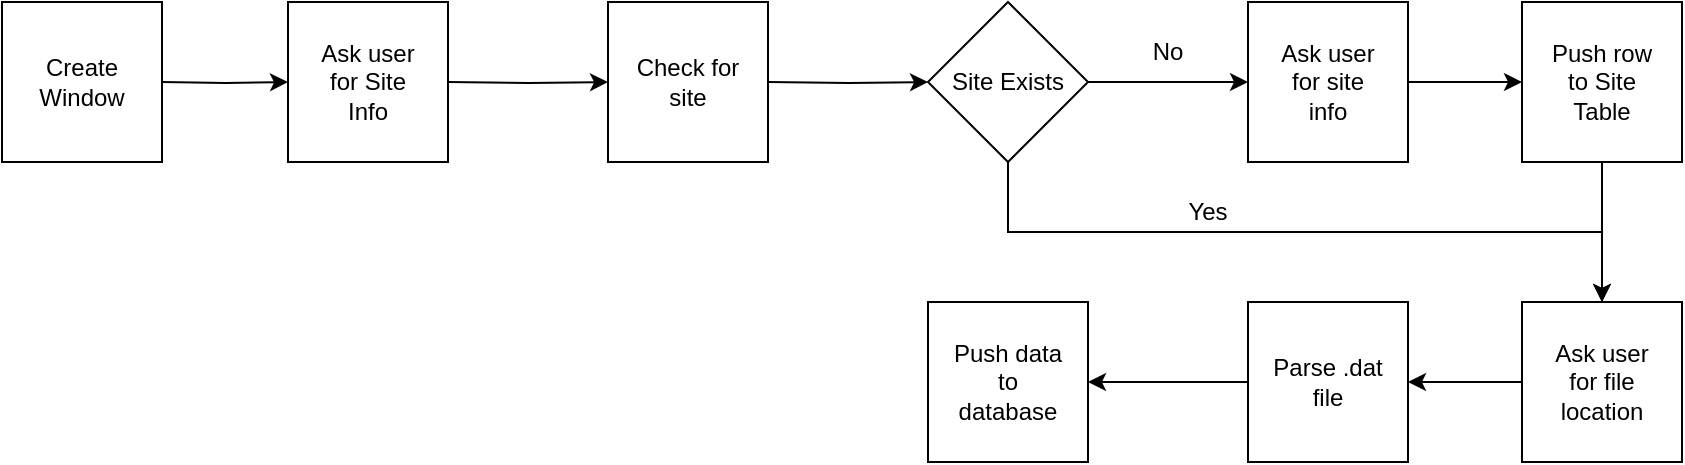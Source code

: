 <mxfile version="24.7.17">
  <diagram name="Page-1" id="I49Cfbttku3EwP5haJHC">
    <mxGraphModel dx="875" dy="515" grid="1" gridSize="10" guides="1" tooltips="1" connect="1" arrows="1" fold="1" page="1" pageScale="1" pageWidth="850" pageHeight="1100" math="0" shadow="0">
      <root>
        <mxCell id="0" />
        <mxCell id="1" parent="0" />
        <mxCell id="ijdziHkgeL6nkpKCfi1E-9" value="" style="whiteSpace=wrap;html=1;aspect=fixed;" vertex="1" parent="1">
          <mxGeometry x="303" width="80" height="80" as="geometry" />
        </mxCell>
        <mxCell id="ijdziHkgeL6nkpKCfi1E-8" value="" style="whiteSpace=wrap;html=1;aspect=fixed;" vertex="1" parent="1">
          <mxGeometry x="143" width="80" height="80" as="geometry" />
        </mxCell>
        <mxCell id="ijdziHkgeL6nkpKCfi1E-7" value="" style="whiteSpace=wrap;html=1;aspect=fixed;" vertex="1" parent="1">
          <mxGeometry width="80" height="80" as="geometry" />
        </mxCell>
        <mxCell id="ijdziHkgeL6nkpKCfi1E-14" style="edgeStyle=orthogonalEdgeStyle;rounded=0;orthogonalLoop=1;jettySize=auto;html=1;entryX=0;entryY=0.5;entryDx=0;entryDy=0;" edge="1" parent="1" target="ijdziHkgeL6nkpKCfi1E-8">
          <mxGeometry relative="1" as="geometry">
            <mxPoint x="80" y="40" as="sourcePoint" />
          </mxGeometry>
        </mxCell>
        <mxCell id="ijdziHkgeL6nkpKCfi1E-2" value="Create Window" style="text;html=1;align=center;verticalAlign=middle;whiteSpace=wrap;rounded=0;" vertex="1" parent="1">
          <mxGeometry x="10" y="25" width="60" height="30" as="geometry" />
        </mxCell>
        <mxCell id="ijdziHkgeL6nkpKCfi1E-15" style="edgeStyle=orthogonalEdgeStyle;rounded=0;orthogonalLoop=1;jettySize=auto;html=1;entryX=0;entryY=0.5;entryDx=0;entryDy=0;" edge="1" parent="1" target="ijdziHkgeL6nkpKCfi1E-9">
          <mxGeometry relative="1" as="geometry">
            <mxPoint x="223" y="40" as="sourcePoint" />
          </mxGeometry>
        </mxCell>
        <mxCell id="ijdziHkgeL6nkpKCfi1E-4" value="Ask user for Site Info" style="text;html=1;align=center;verticalAlign=middle;whiteSpace=wrap;rounded=0;" vertex="1" parent="1">
          <mxGeometry x="153" y="25" width="60" height="30" as="geometry" />
        </mxCell>
        <mxCell id="ijdziHkgeL6nkpKCfi1E-16" style="edgeStyle=orthogonalEdgeStyle;rounded=0;orthogonalLoop=1;jettySize=auto;html=1;entryX=0;entryY=0.5;entryDx=0;entryDy=0;" edge="1" parent="1" target="ijdziHkgeL6nkpKCfi1E-12">
          <mxGeometry relative="1" as="geometry">
            <mxPoint x="383" y="40" as="sourcePoint" />
          </mxGeometry>
        </mxCell>
        <mxCell id="ijdziHkgeL6nkpKCfi1E-6" value="Check for site" style="text;html=1;align=center;verticalAlign=middle;whiteSpace=wrap;rounded=0;" vertex="1" parent="1">
          <mxGeometry x="313" y="25" width="60" height="30" as="geometry" />
        </mxCell>
        <mxCell id="ijdziHkgeL6nkpKCfi1E-19" style="edgeStyle=orthogonalEdgeStyle;rounded=0;orthogonalLoop=1;jettySize=auto;html=1;exitX=1;exitY=0.5;exitDx=0;exitDy=0;entryX=0;entryY=0.5;entryDx=0;entryDy=0;" edge="1" parent="1" source="ijdziHkgeL6nkpKCfi1E-12" target="ijdziHkgeL6nkpKCfi1E-17">
          <mxGeometry relative="1" as="geometry" />
        </mxCell>
        <mxCell id="ijdziHkgeL6nkpKCfi1E-29" style="edgeStyle=orthogonalEdgeStyle;rounded=0;orthogonalLoop=1;jettySize=auto;html=1;exitX=0.5;exitY=1;exitDx=0;exitDy=0;entryX=0.5;entryY=0;entryDx=0;entryDy=0;" edge="1" parent="1" source="ijdziHkgeL6nkpKCfi1E-12" target="ijdziHkgeL6nkpKCfi1E-24">
          <mxGeometry relative="1" as="geometry" />
        </mxCell>
        <mxCell id="ijdziHkgeL6nkpKCfi1E-12" value="" style="rhombus;whiteSpace=wrap;html=1;" vertex="1" parent="1">
          <mxGeometry x="463" width="80" height="80" as="geometry" />
        </mxCell>
        <mxCell id="ijdziHkgeL6nkpKCfi1E-13" value="Site Exists" style="text;html=1;align=center;verticalAlign=middle;whiteSpace=wrap;rounded=0;" vertex="1" parent="1">
          <mxGeometry x="473" y="25" width="60" height="30" as="geometry" />
        </mxCell>
        <mxCell id="ijdziHkgeL6nkpKCfi1E-23" style="edgeStyle=orthogonalEdgeStyle;rounded=0;orthogonalLoop=1;jettySize=auto;html=1;exitX=1;exitY=0.5;exitDx=0;exitDy=0;entryX=0;entryY=0.5;entryDx=0;entryDy=0;" edge="1" parent="1" source="ijdziHkgeL6nkpKCfi1E-17" target="ijdziHkgeL6nkpKCfi1E-21">
          <mxGeometry relative="1" as="geometry" />
        </mxCell>
        <mxCell id="ijdziHkgeL6nkpKCfi1E-17" value="" style="whiteSpace=wrap;html=1;aspect=fixed;" vertex="1" parent="1">
          <mxGeometry x="623" width="80" height="80" as="geometry" />
        </mxCell>
        <mxCell id="ijdziHkgeL6nkpKCfi1E-18" value="Ask user for site info" style="text;html=1;align=center;verticalAlign=middle;whiteSpace=wrap;rounded=0;" vertex="1" parent="1">
          <mxGeometry x="633" y="25" width="60" height="30" as="geometry" />
        </mxCell>
        <mxCell id="ijdziHkgeL6nkpKCfi1E-20" value="No" style="text;html=1;align=center;verticalAlign=middle;whiteSpace=wrap;rounded=0;" vertex="1" parent="1">
          <mxGeometry x="553" y="10" width="60" height="30" as="geometry" />
        </mxCell>
        <mxCell id="ijdziHkgeL6nkpKCfi1E-28" style="edgeStyle=orthogonalEdgeStyle;rounded=0;orthogonalLoop=1;jettySize=auto;html=1;exitX=0.5;exitY=1;exitDx=0;exitDy=0;entryX=0.5;entryY=0;entryDx=0;entryDy=0;" edge="1" parent="1" source="ijdziHkgeL6nkpKCfi1E-21" target="ijdziHkgeL6nkpKCfi1E-24">
          <mxGeometry relative="1" as="geometry" />
        </mxCell>
        <mxCell id="ijdziHkgeL6nkpKCfi1E-21" value="" style="whiteSpace=wrap;html=1;aspect=fixed;" vertex="1" parent="1">
          <mxGeometry x="760" width="80" height="80" as="geometry" />
        </mxCell>
        <mxCell id="ijdziHkgeL6nkpKCfi1E-22" value="Push row to Site Table" style="text;html=1;align=center;verticalAlign=middle;whiteSpace=wrap;rounded=0;" vertex="1" parent="1">
          <mxGeometry x="770" y="25" width="60" height="30" as="geometry" />
        </mxCell>
        <mxCell id="ijdziHkgeL6nkpKCfi1E-35" style="edgeStyle=orthogonalEdgeStyle;rounded=0;orthogonalLoop=1;jettySize=auto;html=1;exitX=0;exitY=0.5;exitDx=0;exitDy=0;entryX=1;entryY=0.5;entryDx=0;entryDy=0;" edge="1" parent="1" source="ijdziHkgeL6nkpKCfi1E-24" target="ijdziHkgeL6nkpKCfi1E-30">
          <mxGeometry relative="1" as="geometry" />
        </mxCell>
        <mxCell id="ijdziHkgeL6nkpKCfi1E-24" value="" style="whiteSpace=wrap;html=1;aspect=fixed;" vertex="1" parent="1">
          <mxGeometry x="760" y="150" width="80" height="80" as="geometry" />
        </mxCell>
        <mxCell id="ijdziHkgeL6nkpKCfi1E-25" value="Ask user for file location" style="text;html=1;align=center;verticalAlign=middle;whiteSpace=wrap;rounded=0;" vertex="1" parent="1">
          <mxGeometry x="770" y="175" width="60" height="30" as="geometry" />
        </mxCell>
        <mxCell id="ijdziHkgeL6nkpKCfi1E-36" style="edgeStyle=orthogonalEdgeStyle;rounded=0;orthogonalLoop=1;jettySize=auto;html=1;exitX=0;exitY=0.5;exitDx=0;exitDy=0;entryX=1;entryY=0.5;entryDx=0;entryDy=0;" edge="1" parent="1" source="ijdziHkgeL6nkpKCfi1E-30" target="ijdziHkgeL6nkpKCfi1E-32">
          <mxGeometry relative="1" as="geometry" />
        </mxCell>
        <mxCell id="ijdziHkgeL6nkpKCfi1E-30" value="" style="whiteSpace=wrap;html=1;aspect=fixed;" vertex="1" parent="1">
          <mxGeometry x="623" y="150" width="80" height="80" as="geometry" />
        </mxCell>
        <mxCell id="ijdziHkgeL6nkpKCfi1E-31" value="Parse .dat file" style="text;html=1;align=center;verticalAlign=middle;whiteSpace=wrap;rounded=0;" vertex="1" parent="1">
          <mxGeometry x="633" y="175" width="60" height="30" as="geometry" />
        </mxCell>
        <mxCell id="ijdziHkgeL6nkpKCfi1E-32" value="" style="whiteSpace=wrap;html=1;aspect=fixed;" vertex="1" parent="1">
          <mxGeometry x="463" y="150" width="80" height="80" as="geometry" />
        </mxCell>
        <mxCell id="ijdziHkgeL6nkpKCfi1E-33" value="Push data to database" style="text;html=1;align=center;verticalAlign=middle;whiteSpace=wrap;rounded=0;" vertex="1" parent="1">
          <mxGeometry x="473" y="175" width="60" height="30" as="geometry" />
        </mxCell>
        <mxCell id="ijdziHkgeL6nkpKCfi1E-34" value="Yes" style="text;html=1;align=center;verticalAlign=middle;whiteSpace=wrap;rounded=0;" vertex="1" parent="1">
          <mxGeometry x="573" y="90" width="60" height="30" as="geometry" />
        </mxCell>
      </root>
    </mxGraphModel>
  </diagram>
</mxfile>
